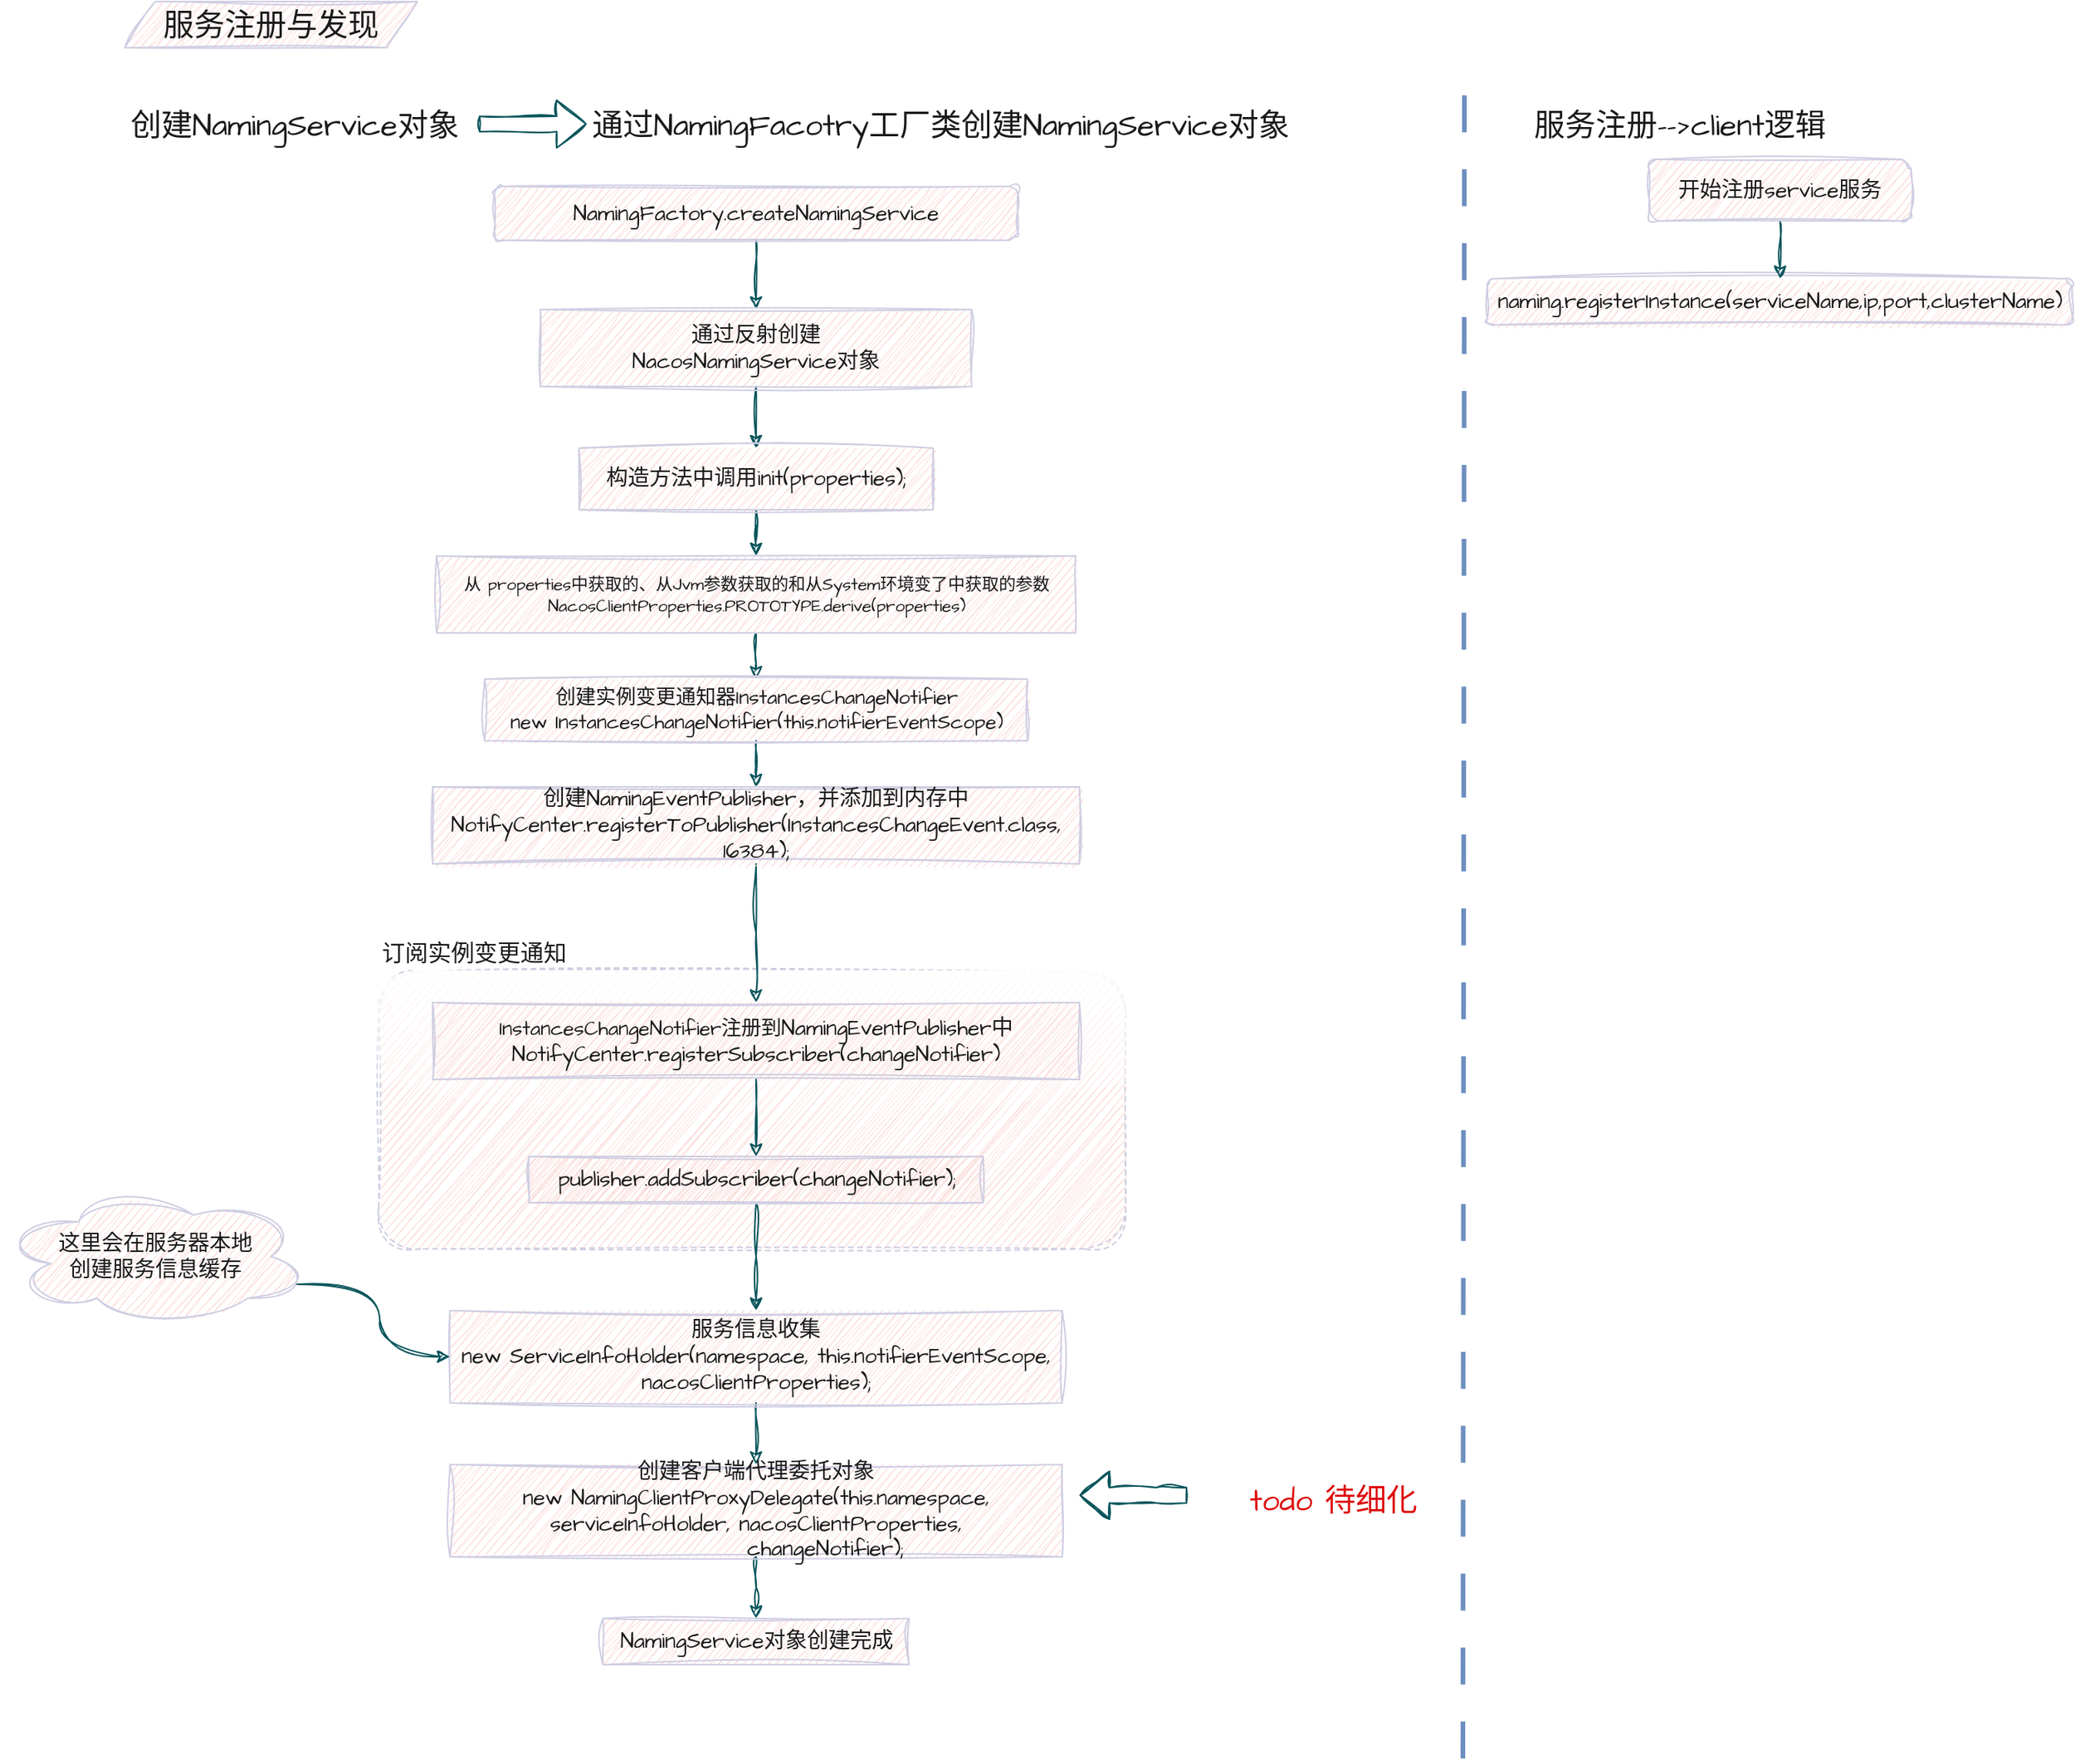 <mxfile version="22.0.4" type="github">
  <diagram name="第 1 页" id="CJJhauZ1sSAFdNGBMgmO">
    <mxGraphModel dx="3740" dy="1835" grid="1" gridSize="10" guides="1" tooltips="1" connect="1" arrows="1" fold="1" page="1" pageScale="1" pageWidth="827" pageHeight="1169" math="0" shadow="0">
      <root>
        <mxCell id="0" />
        <mxCell id="1" parent="0" />
        <mxCell id="zcyaIf9toeNR7-TaGVq1-33" value="订阅实例变更通知" style="rounded=1;whiteSpace=wrap;html=1;sketch=1;hachureGap=4;jiggle=2;curveFitting=1;fontFamily=Architects Daughter;fontSource=https%3A%2F%2Ffonts.googleapis.com%2Fcss%3Ffamily%3DArchitects%2BDaughter;fontSize=15;dashed=1;align=left;glass=1;labelBackgroundColor=none;fillColor=#FAD9D5;strokeColor=#D0CEE2;fontColor=#1A1A1A;fillStyle=auto;labelPosition=center;verticalLabelPosition=top;verticalAlign=bottom;" vertex="1" parent="1">
          <mxGeometry x="-1715" y="-520" width="485" height="180" as="geometry" />
        </mxCell>
        <mxCell id="zcyaIf9toeNR7-TaGVq1-6" value="创建NamingService对象" style="text;html=1;align=center;verticalAlign=middle;resizable=0;points=[];autosize=1;strokeColor=none;fillColor=none;fontSize=20;fontFamily=Architects Daughter;labelBackgroundColor=none;fontColor=#1A1A1A;" vertex="1" parent="1">
          <mxGeometry x="-1890" y="-1090" width="240" height="40" as="geometry" />
        </mxCell>
        <mxCell id="zcyaIf9toeNR7-TaGVq1-8" value="服务注册与发现" style="shape=parallelogram;perimeter=parallelogramPerimeter;whiteSpace=wrap;html=1;fixedSize=1;sketch=1;hachureGap=4;jiggle=2;curveFitting=1;fontFamily=Architects Daughter;fontSource=https%3A%2F%2Ffonts.googleapis.com%2Fcss%3Ffamily%3DArchitects%2BDaughter;fontSize=20;fillColor=#FAD9D5;strokeColor=#D0CEE2;labelBackgroundColor=none;fontColor=#1A1A1A;" vertex="1" parent="1">
          <mxGeometry x="-1880" y="-1150" width="190" height="30" as="geometry" />
        </mxCell>
        <mxCell id="zcyaIf9toeNR7-TaGVq1-17" style="edgeStyle=orthogonalEdgeStyle;rounded=0;sketch=1;hachureGap=4;jiggle=2;curveFitting=1;orthogonalLoop=1;jettySize=auto;html=1;exitX=0.5;exitY=1;exitDx=0;exitDy=0;entryX=0.5;entryY=0;entryDx=0;entryDy=0;fontFamily=Architects Daughter;fontSource=https%3A%2F%2Ffonts.googleapis.com%2Fcss%3Ffamily%3DArchitects%2BDaughter;fontSize=14;labelBackgroundColor=none;strokeColor=#09555B;fontColor=default;" edge="1" parent="1" source="zcyaIf9toeNR7-TaGVq1-10" target="zcyaIf9toeNR7-TaGVq1-15">
          <mxGeometry relative="1" as="geometry" />
        </mxCell>
        <mxCell id="zcyaIf9toeNR7-TaGVq1-10" value="NamingFactory.createNamingService" style="rounded=1;whiteSpace=wrap;html=1;sketch=1;hachureGap=4;jiggle=2;curveFitting=1;fontFamily=Architects Daughter;fontSource=https%3A%2F%2Ffonts.googleapis.com%2Fcss%3Ffamily%3DArchitects%2BDaughter;fontSize=14;labelBackgroundColor=none;fillColor=#FAD9D5;strokeColor=#D0CEE2;fontColor=#1A1A1A;" vertex="1" parent="1">
          <mxGeometry x="-1640" y="-1030" width="340" height="35" as="geometry" />
        </mxCell>
        <mxCell id="zcyaIf9toeNR7-TaGVq1-11" value="通过NamingFacotry工厂类创建NamingService对象" style="text;html=1;strokeColor=none;fillColor=none;align=center;verticalAlign=middle;whiteSpace=wrap;rounded=0;fontSize=20;fontFamily=Architects Daughter;labelBackgroundColor=none;fontColor=#1A1A1A;" vertex="1" parent="1">
          <mxGeometry x="-1580" y="-1092.5" width="460" height="45" as="geometry" />
        </mxCell>
        <mxCell id="zcyaIf9toeNR7-TaGVq1-12" value="" style="shape=flexArrow;endArrow=classic;html=1;rounded=0;sketch=1;hachureGap=4;jiggle=2;curveFitting=1;fontFamily=Architects Daughter;fontSource=https%3A%2F%2Ffonts.googleapis.com%2Fcss%3Ffamily%3DArchitects%2BDaughter;fontSize=16;labelBackgroundColor=none;strokeColor=#09555B;fontColor=default;" edge="1" parent="1">
          <mxGeometry width="50" height="50" relative="1" as="geometry">
            <mxPoint x="-1650" y="-1070.5" as="sourcePoint" />
            <mxPoint x="-1580" y="-1070.5" as="targetPoint" />
          </mxGeometry>
        </mxCell>
        <mxCell id="zcyaIf9toeNR7-TaGVq1-18" style="edgeStyle=orthogonalEdgeStyle;rounded=0;sketch=1;hachureGap=4;jiggle=2;curveFitting=1;orthogonalLoop=1;jettySize=auto;html=1;exitX=0.5;exitY=1;exitDx=0;exitDy=0;fontFamily=Architects Daughter;fontSource=https%3A%2F%2Ffonts.googleapis.com%2Fcss%3Ffamily%3DArchitects%2BDaughter;fontSize=14;labelBackgroundColor=none;strokeColor=#09555B;fontColor=default;" edge="1" parent="1" source="zcyaIf9toeNR7-TaGVq1-15" target="zcyaIf9toeNR7-TaGVq1-19">
          <mxGeometry relative="1" as="geometry">
            <mxPoint x="-1470" y="-860" as="targetPoint" />
          </mxGeometry>
        </mxCell>
        <mxCell id="zcyaIf9toeNR7-TaGVq1-15" value="通过反射创建&lt;br style=&quot;font-size: 14px;&quot;&gt;NacosNamingService对象" style="rounded=0;whiteSpace=wrap;html=1;sketch=1;hachureGap=4;jiggle=2;curveFitting=1;fontFamily=Architects Daughter;fontSource=https%3A%2F%2Ffonts.googleapis.com%2Fcss%3Ffamily%3DArchitects%2BDaughter;fontSize=14;labelBackgroundColor=none;fillColor=#FAD9D5;strokeColor=#D0CEE2;fontColor=#1A1A1A;" vertex="1" parent="1">
          <mxGeometry x="-1610" y="-950" width="280" height="50" as="geometry" />
        </mxCell>
        <mxCell id="zcyaIf9toeNR7-TaGVq1-21" style="edgeStyle=orthogonalEdgeStyle;rounded=0;sketch=1;hachureGap=4;jiggle=2;curveFitting=1;orthogonalLoop=1;jettySize=auto;html=1;exitX=0.5;exitY=1;exitDx=0;exitDy=0;fontFamily=Architects Daughter;fontSource=https%3A%2F%2Ffonts.googleapis.com%2Fcss%3Ffamily%3DArchitects%2BDaughter;fontSize=16;labelBackgroundColor=none;strokeColor=#09555B;fontColor=default;" edge="1" parent="1" source="zcyaIf9toeNR7-TaGVq1-19" target="zcyaIf9toeNR7-TaGVq1-22">
          <mxGeometry relative="1" as="geometry">
            <mxPoint x="-1470" y="-780" as="targetPoint" />
          </mxGeometry>
        </mxCell>
        <mxCell id="zcyaIf9toeNR7-TaGVq1-19" value="构造方法中调用init(properties);" style="rounded=0;whiteSpace=wrap;html=1;sketch=1;hachureGap=4;jiggle=2;curveFitting=1;fontFamily=Architects Daughter;fontSource=https%3A%2F%2Ffonts.googleapis.com%2Fcss%3Ffamily%3DArchitects%2BDaughter;fontSize=14;labelBackgroundColor=none;fillColor=#FAD9D5;strokeColor=#D0CEE2;fontColor=#1A1A1A;" vertex="1" parent="1">
          <mxGeometry x="-1585" y="-860" width="230" height="40" as="geometry" />
        </mxCell>
        <mxCell id="zcyaIf9toeNR7-TaGVq1-23" style="edgeStyle=orthogonalEdgeStyle;rounded=0;sketch=1;hachureGap=4;jiggle=2;curveFitting=1;orthogonalLoop=1;jettySize=auto;html=1;exitX=0.5;exitY=1;exitDx=0;exitDy=0;fontFamily=Architects Daughter;fontSource=https%3A%2F%2Ffonts.googleapis.com%2Fcss%3Ffamily%3DArchitects%2BDaughter;fontSize=16;labelBackgroundColor=none;strokeColor=#09555B;fontColor=default;" edge="1" parent="1" source="zcyaIf9toeNR7-TaGVq1-22" target="zcyaIf9toeNR7-TaGVq1-24">
          <mxGeometry relative="1" as="geometry">
            <mxPoint x="-1470" y="-710" as="targetPoint" />
          </mxGeometry>
        </mxCell>
        <mxCell id="zcyaIf9toeNR7-TaGVq1-22" value="&lt;font style=&quot;font-size: 11px;&quot;&gt;从 properties中获取的、从Jvm参数获取的和从System环境变了中获取的参数NacosClientProperties.PROTOTYPE.derive(properties)&lt;/font&gt;" style="rounded=0;whiteSpace=wrap;html=1;sketch=1;hachureGap=4;jiggle=2;curveFitting=1;fontFamily=Architects Daughter;fontSource=https%3A%2F%2Ffonts.googleapis.com%2Fcss%3Ffamily%3DArchitects%2BDaughter;fontSize=11;labelBackgroundColor=none;fillColor=#FAD9D5;strokeColor=#D0CEE2;fontColor=#1A1A1A;" vertex="1" parent="1">
          <mxGeometry x="-1677.5" y="-790" width="415" height="50" as="geometry" />
        </mxCell>
        <mxCell id="zcyaIf9toeNR7-TaGVq1-26" style="edgeStyle=orthogonalEdgeStyle;rounded=0;sketch=1;hachureGap=4;jiggle=2;curveFitting=1;orthogonalLoop=1;jettySize=auto;html=1;exitX=0.5;exitY=1;exitDx=0;exitDy=0;fontFamily=Architects Daughter;fontSource=https%3A%2F%2Ffonts.googleapis.com%2Fcss%3Ffamily%3DArchitects%2BDaughter;fontSize=16;labelBackgroundColor=none;strokeColor=#09555B;fontColor=default;" edge="1" parent="1" source="zcyaIf9toeNR7-TaGVq1-24" target="zcyaIf9toeNR7-TaGVq1-29">
          <mxGeometry relative="1" as="geometry">
            <mxPoint x="-1470" y="-640" as="targetPoint" />
          </mxGeometry>
        </mxCell>
        <mxCell id="zcyaIf9toeNR7-TaGVq1-24" value="创建实例变更通知器InstancesChangeNotifier&lt;br&gt;new InstancesChangeNotifier(this.notifierEventScope)" style="rounded=0;whiteSpace=wrap;html=1;sketch=1;hachureGap=4;jiggle=2;curveFitting=1;fontFamily=Architects Daughter;fontSource=https%3A%2F%2Ffonts.googleapis.com%2Fcss%3Ffamily%3DArchitects%2BDaughter;fontSize=13;labelBackgroundColor=none;fillColor=#FAD9D5;strokeColor=#D0CEE2;fontColor=#1A1A1A;" vertex="1" parent="1">
          <mxGeometry x="-1646.25" y="-710" width="352.5" height="40" as="geometry" />
        </mxCell>
        <mxCell id="zcyaIf9toeNR7-TaGVq1-25" value="" style="endArrow=none;dashed=1;html=1;dashPattern=8 8;strokeWidth=3;rounded=0;hachureGap=4;fontFamily=Architects Daughter;fontSource=https%3A%2F%2Ffonts.googleapis.com%2Fcss%3Ffamily%3DArchitects%2BDaughter;fontSize=16;shadow=0;labelBackgroundColor=none;strokeColor=#6c8ebf;fontColor=default;fontStyle=1;fillColor=#dae8fc;" edge="1" parent="1">
          <mxGeometry width="50" height="50" relative="1" as="geometry">
            <mxPoint x="-1011" y="-9.091" as="sourcePoint" />
            <mxPoint x="-1010" y="-1110" as="targetPoint" />
          </mxGeometry>
        </mxCell>
        <mxCell id="zcyaIf9toeNR7-TaGVq1-32" value="" style="edgeStyle=orthogonalEdgeStyle;rounded=0;sketch=1;hachureGap=4;jiggle=2;curveFitting=1;orthogonalLoop=1;jettySize=auto;html=1;fontFamily=Architects Daughter;fontSource=https%3A%2F%2Ffonts.googleapis.com%2Fcss%3Ffamily%3DArchitects%2BDaughter;fontSize=16;labelBackgroundColor=none;strokeColor=#09555B;fontColor=default;" edge="1" parent="1" source="zcyaIf9toeNR7-TaGVq1-29">
          <mxGeometry relative="1" as="geometry">
            <mxPoint x="-1470" y="-500" as="targetPoint" />
          </mxGeometry>
        </mxCell>
        <mxCell id="zcyaIf9toeNR7-TaGVq1-29" value="创建NamingEventPublisher，并添加到内存中NotifyCenter.registerToPublisher(InstancesChangeEvent.class, 16384);" style="rounded=0;whiteSpace=wrap;html=1;sketch=1;hachureGap=4;jiggle=2;curveFitting=1;fontFamily=Architects Daughter;fontSource=https%3A%2F%2Ffonts.googleapis.com%2Fcss%3Ffamily%3DArchitects%2BDaughter;fontSize=14;labelBackgroundColor=none;fillColor=#FAD9D5;strokeColor=#D0CEE2;fontColor=#1A1A1A;" vertex="1" parent="1">
          <mxGeometry x="-1680" y="-640" width="420" height="50" as="geometry" />
        </mxCell>
        <mxCell id="zcyaIf9toeNR7-TaGVq1-35" value="" style="edgeStyle=orthogonalEdgeStyle;rounded=0;sketch=1;hachureGap=4;jiggle=2;curveFitting=1;orthogonalLoop=1;jettySize=auto;html=1;fontFamily=Architects Daughter;fontSource=https%3A%2F%2Ffonts.googleapis.com%2Fcss%3Ffamily%3DArchitects%2BDaughter;fontSize=16;labelBackgroundColor=none;strokeColor=#09555B;fontColor=default;" edge="1" parent="1" source="zcyaIf9toeNR7-TaGVq1-31" target="zcyaIf9toeNR7-TaGVq1-34">
          <mxGeometry relative="1" as="geometry" />
        </mxCell>
        <mxCell id="zcyaIf9toeNR7-TaGVq1-31" value="&lt;span style=&quot;font-size: 13px;&quot;&gt;InstancesChangeNotifier注册到&lt;/span&gt;NamingEventPublisher中NotifyCenter.registerSubscriber(changeNotifier)" style="rounded=0;whiteSpace=wrap;html=1;sketch=1;hachureGap=4;jiggle=2;curveFitting=1;fontFamily=Architects Daughter;fontSource=https%3A%2F%2Ffonts.googleapis.com%2Fcss%3Ffamily%3DArchitects%2BDaughter;fontSize=14;labelBackgroundColor=none;fillColor=#FAD9D5;strokeColor=#D0CEE2;fontColor=#1A1A1A;" vertex="1" parent="1">
          <mxGeometry x="-1680" y="-500" width="420" height="50" as="geometry" />
        </mxCell>
        <mxCell id="zcyaIf9toeNR7-TaGVq1-38" value="" style="edgeStyle=orthogonalEdgeStyle;rounded=0;sketch=1;hachureGap=4;jiggle=2;curveFitting=1;orthogonalLoop=1;jettySize=auto;html=1;strokeColor=#09555B;fontFamily=Architects Daughter;fontSource=https%3A%2F%2Ffonts.googleapis.com%2Fcss%3Ffamily%3DArchitects%2BDaughter;fontSize=16;fontColor=#1A1A1A;" edge="1" parent="1" source="zcyaIf9toeNR7-TaGVq1-34" target="zcyaIf9toeNR7-TaGVq1-37">
          <mxGeometry relative="1" as="geometry" />
        </mxCell>
        <mxCell id="zcyaIf9toeNR7-TaGVq1-34" value="publisher.addSubscriber(changeNotifier);" style="rounded=0;whiteSpace=wrap;html=1;sketch=1;hachureGap=4;jiggle=2;curveFitting=1;fontFamily=Architects Daughter;fontSource=https%3A%2F%2Ffonts.googleapis.com%2Fcss%3Ffamily%3DArchitects%2BDaughter;fontSize=14;labelBackgroundColor=none;fillColor=#FAD9D5;strokeColor=#D0CEE2;fontColor=#1A1A1A;" vertex="1" parent="1">
          <mxGeometry x="-1617.5" y="-400" width="295" height="30" as="geometry" />
        </mxCell>
        <mxCell id="zcyaIf9toeNR7-TaGVq1-44" value="" style="edgeStyle=orthogonalEdgeStyle;rounded=0;sketch=1;hachureGap=4;jiggle=2;curveFitting=1;orthogonalLoop=1;jettySize=auto;html=1;strokeColor=#09555B;fontFamily=Architects Daughter;fontSource=https%3A%2F%2Ffonts.googleapis.com%2Fcss%3Ffamily%3DArchitects%2BDaughter;fontSize=16;fontColor=#1A1A1A;" edge="1" parent="1" source="zcyaIf9toeNR7-TaGVq1-37" target="zcyaIf9toeNR7-TaGVq1-43">
          <mxGeometry relative="1" as="geometry" />
        </mxCell>
        <mxCell id="zcyaIf9toeNR7-TaGVq1-37" value="服务信息收集&lt;br&gt;new ServiceInfoHolder(namespace, this.notifierEventScope, nacosClientProperties);" style="rounded=0;whiteSpace=wrap;html=1;sketch=1;hachureGap=4;jiggle=2;curveFitting=1;fontFamily=Architects Daughter;fontSource=https%3A%2F%2Ffonts.googleapis.com%2Fcss%3Ffamily%3DArchitects%2BDaughter;fontSize=14;labelBackgroundColor=none;fillColor=#FAD9D5;strokeColor=#D0CEE2;fontColor=#1A1A1A;" vertex="1" parent="1">
          <mxGeometry x="-1668.75" y="-300" width="397.5" height="60" as="geometry" />
        </mxCell>
        <mxCell id="zcyaIf9toeNR7-TaGVq1-39" value="这里会在服务器本地&lt;br&gt;创建服务信息缓存" style="ellipse;shape=cloud;whiteSpace=wrap;html=1;sketch=1;hachureGap=4;jiggle=2;curveFitting=1;strokeColor=#D0CEE2;fontFamily=Architects Daughter;fontSource=https%3A%2F%2Ffonts.googleapis.com%2Fcss%3Ffamily%3DArchitects%2BDaughter;fontSize=14;fontColor=#1A1A1A;fillColor=#FAD9D5;" vertex="1" parent="1">
          <mxGeometry x="-1960" y="-380" width="200" height="90" as="geometry" />
        </mxCell>
        <mxCell id="zcyaIf9toeNR7-TaGVq1-40" value="" style="endArrow=classic;html=1;sketch=1;hachureGap=4;jiggle=2;curveFitting=1;strokeColor=#09555B;fontFamily=Architects Daughter;fontSource=https%3A%2F%2Ffonts.googleapis.com%2Fcss%3Ffamily%3DArchitects%2BDaughter;fontSize=16;fontColor=#1A1A1A;entryX=0;entryY=0.5;entryDx=0;entryDy=0;exitX=0.96;exitY=0.7;exitDx=0;exitDy=0;exitPerimeter=0;curved=1;edgeStyle=orthogonalEdgeStyle;" edge="1" parent="1" source="zcyaIf9toeNR7-TaGVq1-39" target="zcyaIf9toeNR7-TaGVq1-37">
          <mxGeometry width="50" height="50" relative="1" as="geometry">
            <mxPoint x="-1820" y="-330" as="sourcePoint" />
            <mxPoint x="-1780" y="-380" as="targetPoint" />
          </mxGeometry>
        </mxCell>
        <mxCell id="zcyaIf9toeNR7-TaGVq1-48" value="" style="edgeStyle=orthogonalEdgeStyle;rounded=0;sketch=1;hachureGap=4;jiggle=2;curveFitting=1;orthogonalLoop=1;jettySize=auto;html=1;strokeColor=#09555B;fontFamily=Architects Daughter;fontSource=https%3A%2F%2Ffonts.googleapis.com%2Fcss%3Ffamily%3DArchitects%2BDaughter;fontSize=16;fontColor=#1A1A1A;" edge="1" parent="1" source="zcyaIf9toeNR7-TaGVq1-43" target="zcyaIf9toeNR7-TaGVq1-47">
          <mxGeometry relative="1" as="geometry" />
        </mxCell>
        <mxCell id="zcyaIf9toeNR7-TaGVq1-43" value="创建客户端代理委托对象&lt;br style=&quot;border-color: var(--border-color);&quot;&gt;&lt;div style=&quot;border-color: var(--border-color);&quot;&gt;new NamingClientProxyDelegate(this.namespace, serviceInfoHolder, nacosClientProperties,&lt;/div&gt;&lt;div style=&quot;border-color: var(--border-color);&quot;&gt;&lt;span style=&quot;border-color: var(--border-color);&quot;&gt;&amp;nbsp; &amp;nbsp; &amp;nbsp; &amp;nbsp; &amp;nbsp; &amp;nbsp; &amp;nbsp; &amp;nbsp; changeNotifier);&lt;/span&gt;&lt;/div&gt;" style="rounded=0;whiteSpace=wrap;html=1;hachureGap=4;fontFamily=Architects Daughter;fontSize=14;labelBackgroundColor=none;fillColor=#FAD9D5;strokeColor=#D0CEE2;fontColor=#1A1A1A;sketch=1;curveFitting=1;jiggle=2;fontSource=https%3A%2F%2Ffonts.googleapis.com%2Fcss%3Ffamily%3DArchitects%2BDaughter;" vertex="1" parent="1">
          <mxGeometry x="-1668.75" y="-200" width="397.5" height="60" as="geometry" />
        </mxCell>
        <mxCell id="zcyaIf9toeNR7-TaGVq1-45" value="todo 待细化" style="text;html=1;strokeColor=none;fillColor=none;align=center;verticalAlign=middle;whiteSpace=wrap;rounded=0;fontSize=20;fontFamily=Architects Daughter;fontColor=#dd0e0e;" vertex="1" parent="1">
          <mxGeometry x="-1180" y="-190" width="170" height="25" as="geometry" />
        </mxCell>
        <mxCell id="zcyaIf9toeNR7-TaGVq1-46" value="" style="shape=flexArrow;endArrow=classic;html=1;rounded=0;sketch=1;hachureGap=4;jiggle=2;curveFitting=1;strokeColor=#09555B;fontFamily=Architects Daughter;fontSource=https%3A%2F%2Ffonts.googleapis.com%2Fcss%3Ffamily%3DArchitects%2BDaughter;fontSize=16;fontColor=#1A1A1A;" edge="1" parent="1">
          <mxGeometry width="50" height="50" relative="1" as="geometry">
            <mxPoint x="-1190" y="-180" as="sourcePoint" />
            <mxPoint x="-1260" y="-180" as="targetPoint" />
            <Array as="points">
              <mxPoint x="-1210" y="-180" />
            </Array>
          </mxGeometry>
        </mxCell>
        <mxCell id="zcyaIf9toeNR7-TaGVq1-47" value="NamingService对象创建完成" style="rounded=0;whiteSpace=wrap;html=1;hachureGap=4;fontFamily=Architects Daughter;fontSize=14;labelBackgroundColor=none;fillColor=#FAD9D5;strokeColor=#D0CEE2;fontColor=#1A1A1A;sketch=1;curveFitting=1;jiggle=2;fontSource=https%3A%2F%2Ffonts.googleapis.com%2Fcss%3Ffamily%3DArchitects%2BDaughter;" vertex="1" parent="1">
          <mxGeometry x="-1569.37" y="-100" width="198.75" height="30" as="geometry" />
        </mxCell>
        <mxCell id="zcyaIf9toeNR7-TaGVq1-49" value="naming.registerInstance(serviceName,ip,port,clusterName)" style="rounded=1;whiteSpace=wrap;html=1;sketch=1;hachureGap=4;jiggle=2;curveFitting=1;fontFamily=Architects Daughter;fontSource=https%3A%2F%2Ffonts.googleapis.com%2Fcss%3Ffamily%3DArchitects%2BDaughter;fontSize=14;labelBackgroundColor=none;fillColor=#FAD9D5;strokeColor=#D0CEE2;fontColor=#1A1A1A;" vertex="1" parent="1">
          <mxGeometry x="-995" y="-970" width="380" height="30" as="geometry" />
        </mxCell>
        <mxCell id="zcyaIf9toeNR7-TaGVq1-50" value="服务注册--&amp;gt;client逻辑" style="text;html=1;strokeColor=none;fillColor=none;align=center;verticalAlign=middle;whiteSpace=wrap;rounded=0;fontSize=20;fontFamily=Architects Daughter;fontColor=#1A1A1A;" vertex="1" parent="1">
          <mxGeometry x="-970" y="-1085" width="200" height="30" as="geometry" />
        </mxCell>
        <mxCell id="zcyaIf9toeNR7-TaGVq1-52" style="edgeStyle=orthogonalEdgeStyle;rounded=0;sketch=1;hachureGap=4;jiggle=2;curveFitting=1;orthogonalLoop=1;jettySize=auto;html=1;exitX=0.5;exitY=1;exitDx=0;exitDy=0;entryX=0.5;entryY=0;entryDx=0;entryDy=0;strokeColor=#09555B;fontFamily=Architects Daughter;fontSource=https%3A%2F%2Ffonts.googleapis.com%2Fcss%3Ffamily%3DArchitects%2BDaughter;fontSize=16;fontColor=#1A1A1A;" edge="1" parent="1" source="zcyaIf9toeNR7-TaGVq1-51" target="zcyaIf9toeNR7-TaGVq1-49">
          <mxGeometry relative="1" as="geometry" />
        </mxCell>
        <mxCell id="zcyaIf9toeNR7-TaGVq1-51" value="开始注册service服务" style="rounded=1;whiteSpace=wrap;html=1;sketch=1;hachureGap=4;jiggle=2;curveFitting=1;fontFamily=Architects Daughter;fontSource=https%3A%2F%2Ffonts.googleapis.com%2Fcss%3Ffamily%3DArchitects%2BDaughter;fontSize=14;labelBackgroundColor=none;fillColor=#FAD9D5;strokeColor=#D0CEE2;fontColor=#1A1A1A;" vertex="1" parent="1">
          <mxGeometry x="-890" y="-1047.5" width="170" height="40" as="geometry" />
        </mxCell>
      </root>
    </mxGraphModel>
  </diagram>
</mxfile>
